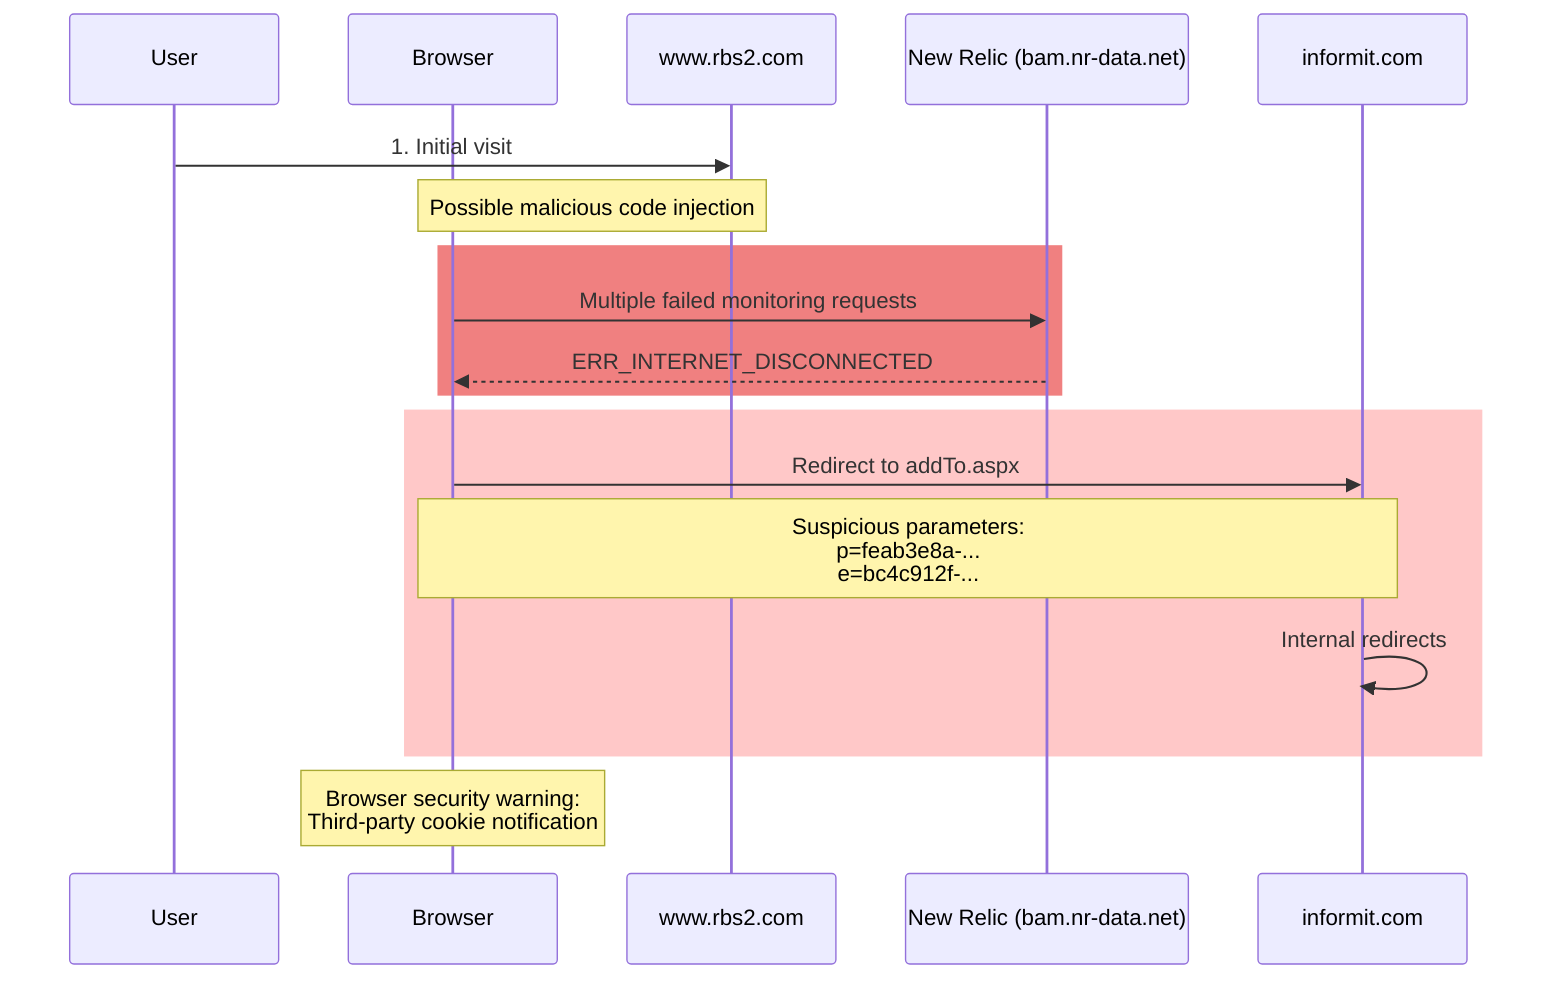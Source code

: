 sequenceDiagram
    participant User
    participant Browser
    participant RBS2 as www.rbs2.com
    participant NR as New Relic (bam.nr-data.net)
    participant Informit as informit.com
    
    User->>RBS2: 1. Initial visit
    Note over Browser,RBS2: Possible malicious code injection
    
    rect rgb(240, 128, 128)
        Browser->>NR: Multiple failed monitoring requests
        NR-->>Browser: ERR_INTERNET_DISCONNECTED
    end
    
    rect rgb(255, 200, 200)
        Browser->>Informit: Redirect to addTo.aspx
        Note over Browser,Informit: Suspicious parameters:<br/>p=feab3e8a-...<br/>e=bc4c912f-...
        Informit->>Informit: Internal redirects
    end
    
    Note over Browser: Browser security warning:<br/>Third-party cookie notification